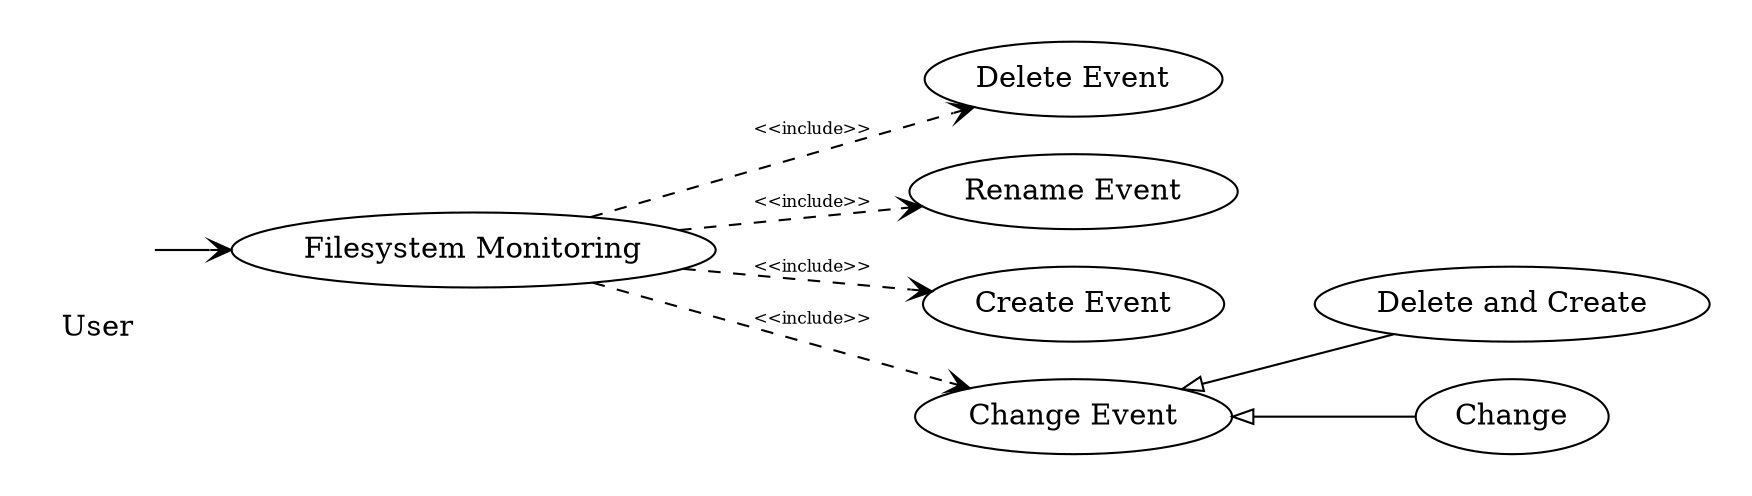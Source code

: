 digraph Filesystem {
  rankdir=LR
  labelloc="b"
  peripheries=0

  subgraph clusterUser {
    label="User"
    user [label="", shapefile="resources/stick.png", peripheries=0]
  }

  subgraph clusterFilesystem {
    filesystem [label="Filesystem Monitoring"]
    edge [arrowhead="vee", style="dashed", label="<<include>>", fontsize="8"]
    filesystem->"Change Event"
    filesystem->"Create Event"
    filesystem->"Rename Event"
    filesystem->"Delete Event"
    edge [dir="back", arrowtail="oarrow", style="solid", label=""]
    "Change Event"->"Change"
    "Change Event"->"Delete and Create"
  }

  edge [arrowhead="vee"]
  user->filesystem
}

